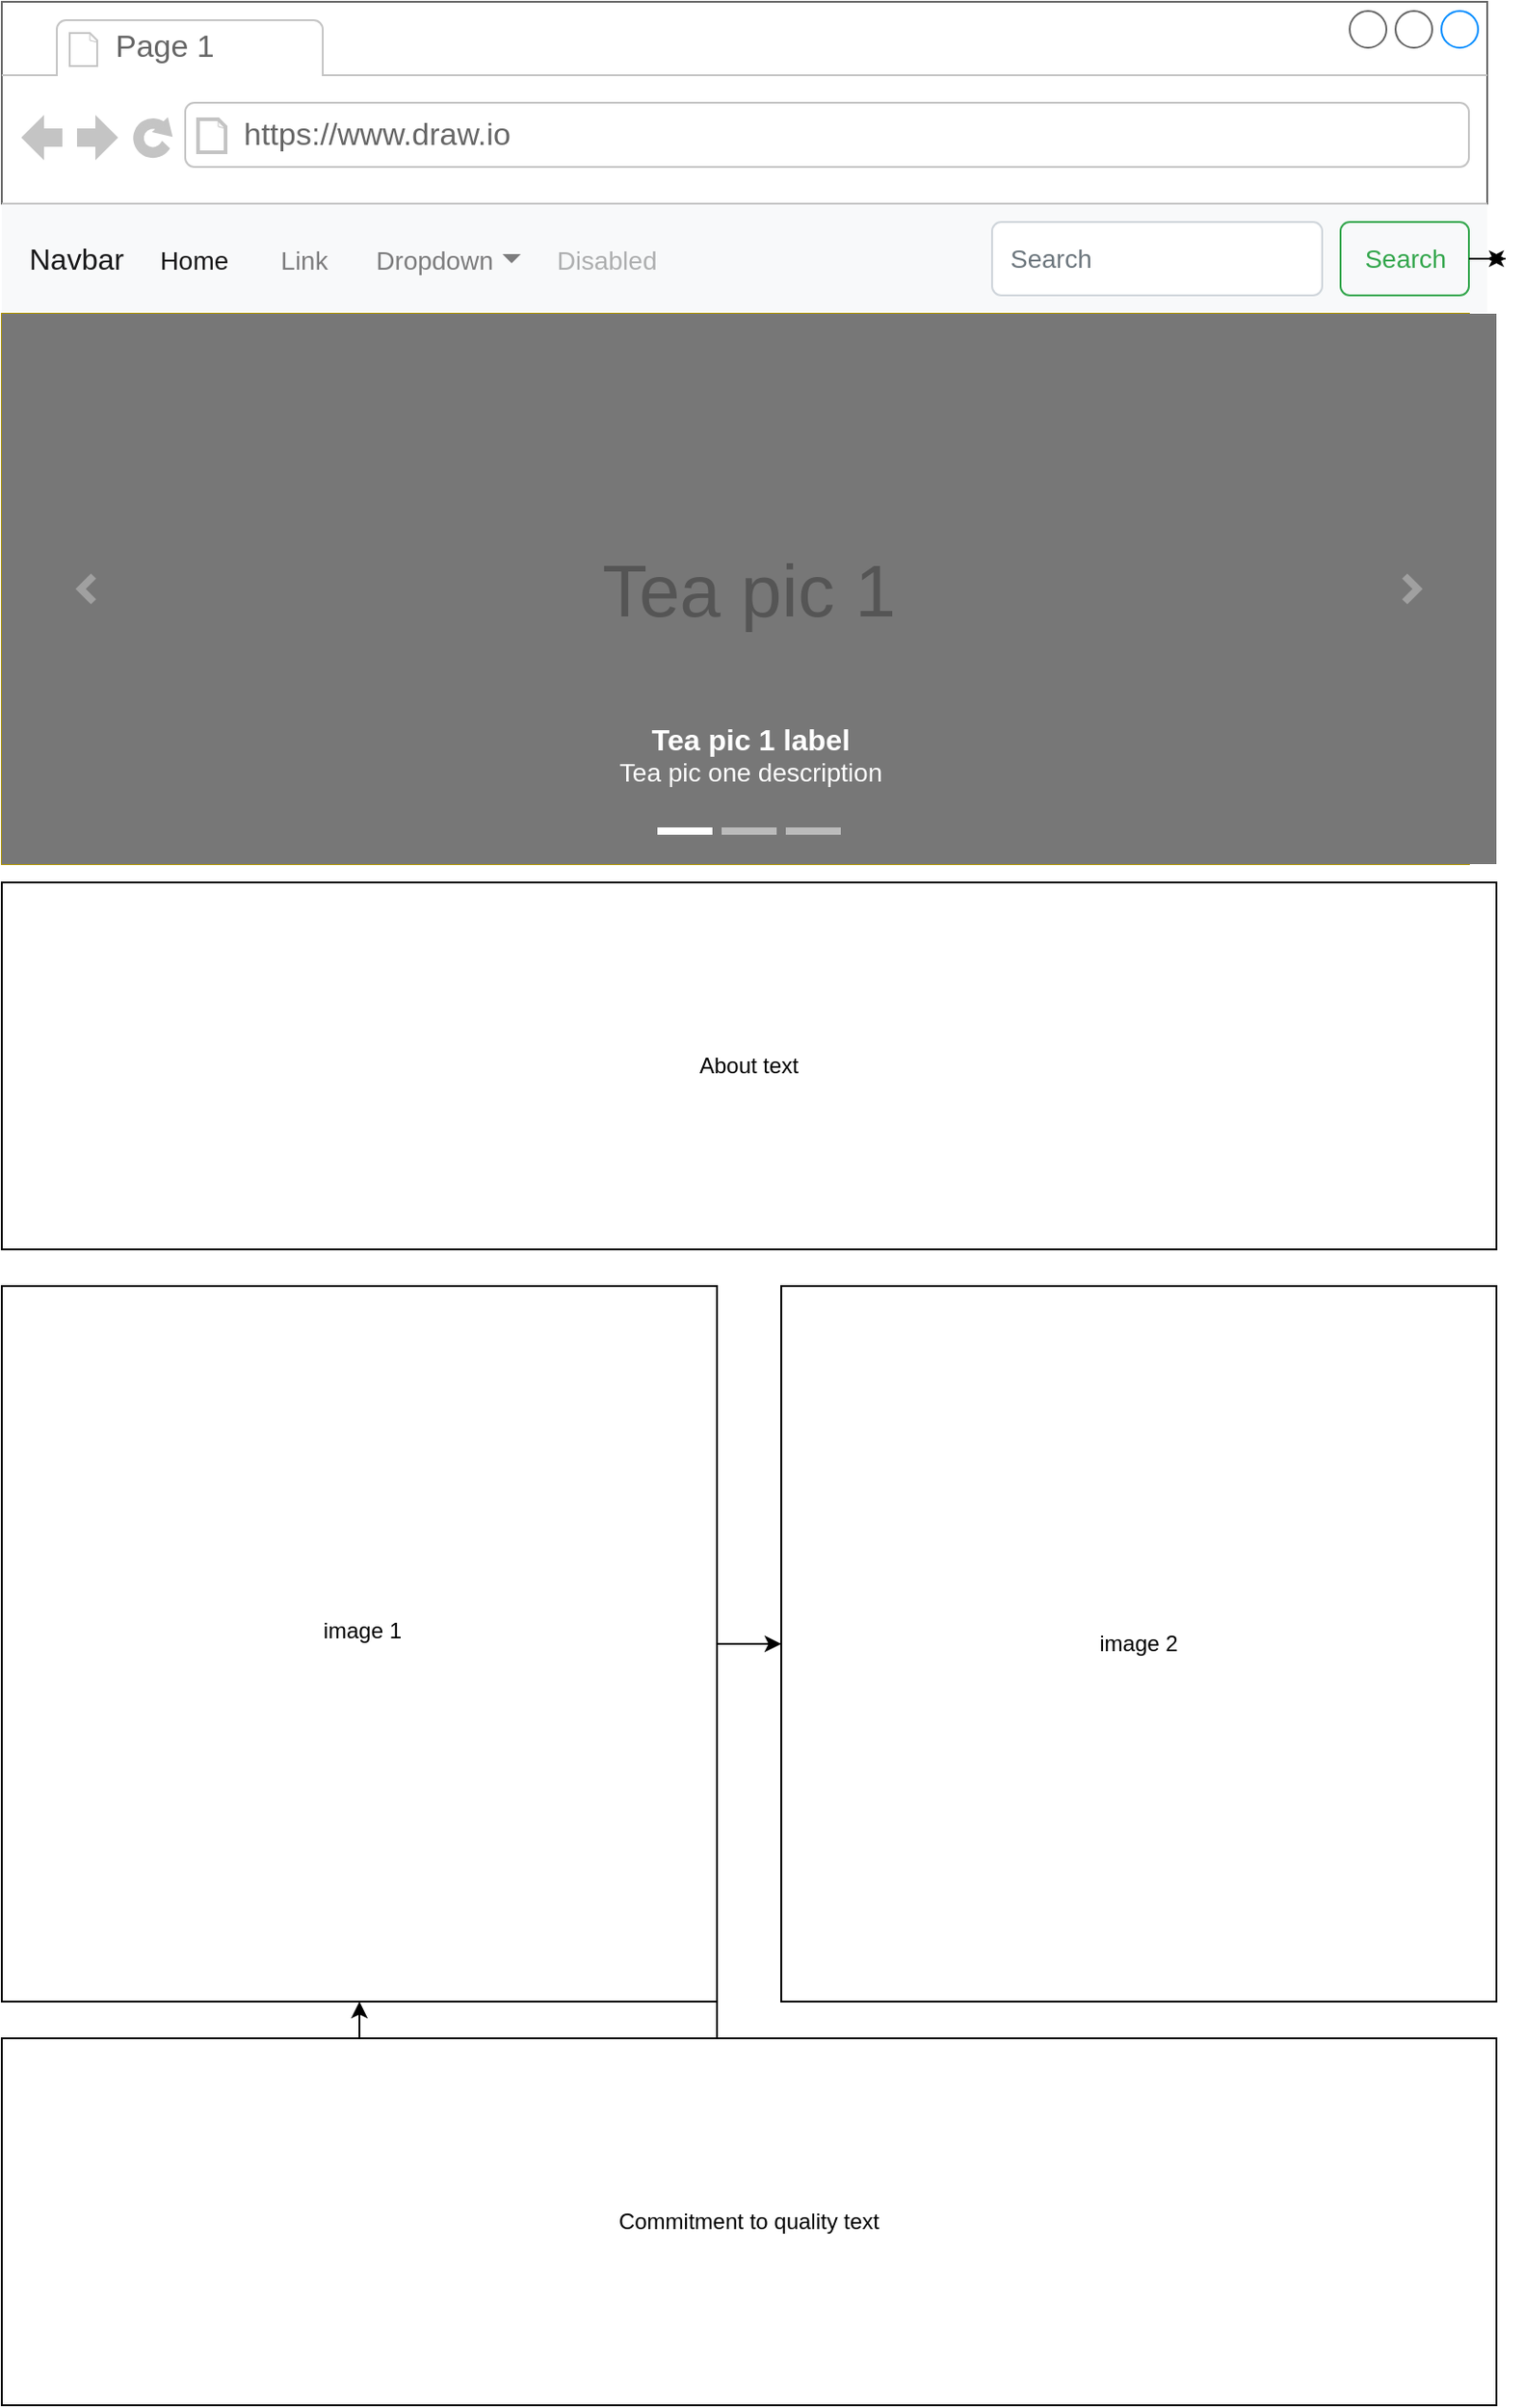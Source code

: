 <mxfile version="24.0.5" type="github">
  <diagram name="Page-1" id="IXAEWC-jDETIJdFkgewe">
    <mxGraphModel dx="1804" dy="1706" grid="1" gridSize="10" guides="1" tooltips="1" connect="1" arrows="1" fold="1" page="1" pageScale="1" pageWidth="850" pageHeight="1100" background="none" math="0" shadow="0">
      <root>
        <mxCell id="0" />
        <mxCell id="1" parent="0" />
        <mxCell id="xTq5868eYc3X1nUyhiQE-2" value="Navbar" style="html=1;shadow=0;dashed=0;fillColor=#F8F9FA;strokeColor=none;fontSize=16;fontColor=#181819;align=left;spacing=15;" vertex="1" parent="1">
          <mxGeometry x="-40" y="-60" width="810" height="60" as="geometry" />
        </mxCell>
        <mxCell id="xTq5868eYc3X1nUyhiQE-3" value="Home" style="fillColor=none;strokeColor=none;fontSize=14;fontColor=#181819;align=center;" vertex="1" parent="xTq5868eYc3X1nUyhiQE-2">
          <mxGeometry width="70" height="40" relative="1" as="geometry">
            <mxPoint x="70" y="10" as="offset" />
          </mxGeometry>
        </mxCell>
        <mxCell id="xTq5868eYc3X1nUyhiQE-4" value="Link" style="fillColor=none;strokeColor=none;fontSize=14;fontColor=#7C7C7D;align=center;" vertex="1" parent="xTq5868eYc3X1nUyhiQE-2">
          <mxGeometry width="50" height="40" relative="1" as="geometry">
            <mxPoint x="140" y="10" as="offset" />
          </mxGeometry>
        </mxCell>
        <mxCell id="xTq5868eYc3X1nUyhiQE-5" value="Dropdown" style="fillColor=none;strokeColor=none;fontSize=14;fontColor=#7C7C7D;align=right;spacingRight=20;" vertex="1" parent="xTq5868eYc3X1nUyhiQE-2">
          <mxGeometry width="100" height="40" relative="1" as="geometry">
            <mxPoint x="190" y="10" as="offset" />
          </mxGeometry>
        </mxCell>
        <mxCell id="xTq5868eYc3X1nUyhiQE-6" value="" style="shape=triangle;direction=south;fillColor=#7C7C7D;strokeColor=none;perimeter=none;" vertex="1" parent="xTq5868eYc3X1nUyhiQE-5">
          <mxGeometry x="1" y="0.5" width="10" height="5" relative="1" as="geometry">
            <mxPoint x="-17" y="-2.5" as="offset" />
          </mxGeometry>
        </mxCell>
        <mxCell id="xTq5868eYc3X1nUyhiQE-7" value="Disabled" style="fillColor=none;strokeColor=none;fontSize=14;fontColor=#ADAEAF;align=center;" vertex="1" parent="xTq5868eYc3X1nUyhiQE-2">
          <mxGeometry width="80" height="40" relative="1" as="geometry">
            <mxPoint x="290" y="10" as="offset" />
          </mxGeometry>
        </mxCell>
        <mxCell id="xTq5868eYc3X1nUyhiQE-8" value="Search" style="html=1;shadow=0;dashed=0;shape=mxgraph.bootstrap.rrect;rSize=5;fontSize=14;fontColor=#33A64C;strokeColor=#33A64C;fillColor=none;" vertex="1" parent="xTq5868eYc3X1nUyhiQE-2">
          <mxGeometry x="1" width="70" height="40" relative="1" as="geometry">
            <mxPoint x="-80" y="10" as="offset" />
          </mxGeometry>
        </mxCell>
        <mxCell id="xTq5868eYc3X1nUyhiQE-9" value="Search" style="html=1;shadow=0;dashed=0;shape=mxgraph.bootstrap.rrect;rSize=5;fontSize=14;fontColor=#6C767D;strokeColor=#CED4DA;fillColor=#ffffff;align=left;spacing=10;" vertex="1" parent="xTq5868eYc3X1nUyhiQE-2">
          <mxGeometry x="1" width="180" height="40" relative="1" as="geometry">
            <mxPoint x="-270" y="10" as="offset" />
          </mxGeometry>
        </mxCell>
        <mxCell id="xTq5868eYc3X1nUyhiQE-1" value="First slide" style="html=1;shadow=0;dashed=0;strokeWidth=1;whiteSpace=wrap;align=center;verticalAlign=middle;fontStyle=0;fontSize=40;fillColor=#e3c800;strokeColor=#B09500;fontColor=#000000;" vertex="1" parent="1">
          <mxGeometry x="-40" width="800" height="300" as="geometry" />
        </mxCell>
        <mxCell id="xTq5868eYc3X1nUyhiQE-11" value="" style="strokeWidth=1;shadow=0;dashed=0;align=center;html=1;shape=mxgraph.mockup.containers.browserWindow;rSize=0;strokeColor=#666666;strokeColor2=#008cff;strokeColor3=#c4c4c4;mainText=,;recursiveResize=0;" vertex="1" parent="1">
          <mxGeometry x="-40" y="-170" width="810" height="110" as="geometry" />
        </mxCell>
        <mxCell id="xTq5868eYc3X1nUyhiQE-12" value="Page 1" style="strokeWidth=1;shadow=0;dashed=0;align=center;html=1;shape=mxgraph.mockup.containers.anchor;fontSize=17;fontColor=#666666;align=left;whiteSpace=wrap;" vertex="1" parent="xTq5868eYc3X1nUyhiQE-11">
          <mxGeometry x="60" y="12" width="110" height="26" as="geometry" />
        </mxCell>
        <mxCell id="xTq5868eYc3X1nUyhiQE-13" value="https://www.draw.io" style="strokeWidth=1;shadow=0;dashed=0;align=center;html=1;shape=mxgraph.mockup.containers.anchor;rSize=0;fontSize=17;fontColor=#666666;align=left;" vertex="1" parent="xTq5868eYc3X1nUyhiQE-11">
          <mxGeometry x="130" y="60" width="250" height="26" as="geometry" />
        </mxCell>
        <mxCell id="xTq5868eYc3X1nUyhiQE-27" value="Tea pic 1" style="html=1;shadow=0;dashed=0;strokeColor=none;strokeWidth=1;fillColor=#777777;fontColor=#555555;whiteSpace=wrap;align=center;verticalAlign=middle;fontStyle=0;fontSize=40;" vertex="1" parent="1">
          <mxGeometry x="-40" width="815" height="300" as="geometry" />
        </mxCell>
        <mxCell id="xTq5868eYc3X1nUyhiQE-28" value="" style="html=1;verticalLabelPosition=bottom;labelBackgroundColor=#ffffff;verticalAlign=top;shadow=0;dashed=0;strokeWidth=4;shape=mxgraph.ios7.misc.more;strokeColor=#a0a0a0;" vertex="1" parent="xTq5868eYc3X1nUyhiQE-27">
          <mxGeometry x="1" y="0.5" width="7" height="14" relative="1" as="geometry">
            <mxPoint x="-50" y="-7" as="offset" />
          </mxGeometry>
        </mxCell>
        <mxCell id="xTq5868eYc3X1nUyhiQE-29" value="" style="flipH=1;html=1;verticalLabelPosition=bottom;labelBackgroundColor=#ffffff;verticalAlign=top;shadow=0;dashed=0;strokeWidth=4;shape=mxgraph.ios7.misc.more;strokeColor=#a0a0a0;" vertex="1" parent="xTq5868eYc3X1nUyhiQE-27">
          <mxGeometry y="0.5" width="7" height="14" relative="1" as="geometry">
            <mxPoint x="43" y="-7" as="offset" />
          </mxGeometry>
        </mxCell>
        <mxCell id="xTq5868eYc3X1nUyhiQE-30" value="" style="html=1;shadow=0;strokeColor=none;fillColor=#ffffff;" vertex="1" parent="xTq5868eYc3X1nUyhiQE-27">
          <mxGeometry x="0.5" y="1" width="30" height="4" relative="1" as="geometry">
            <mxPoint x="-50" y="-20" as="offset" />
          </mxGeometry>
        </mxCell>
        <mxCell id="xTq5868eYc3X1nUyhiQE-31" value="" style="html=1;shadow=0;strokeColor=none;fillColor=#BBBBBB;" vertex="1" parent="xTq5868eYc3X1nUyhiQE-27">
          <mxGeometry x="0.5" y="1" width="30" height="4" relative="1" as="geometry">
            <mxPoint x="-15" y="-20" as="offset" />
          </mxGeometry>
        </mxCell>
        <mxCell id="xTq5868eYc3X1nUyhiQE-32" value="" style="html=1;shadow=0;strokeColor=none;fillColor=#BBBBBB;" vertex="1" parent="xTq5868eYc3X1nUyhiQE-27">
          <mxGeometry x="0.5" y="1" width="30" height="4" relative="1" as="geometry">
            <mxPoint x="20" y="-20" as="offset" />
          </mxGeometry>
        </mxCell>
        <mxCell id="xTq5868eYc3X1nUyhiQE-33" value="&lt;span style=&quot;font-size: 16px;&quot;&gt;&lt;b&gt;Tea pic 1 label&lt;/b&gt;&lt;/span&gt;&lt;br style=&quot;font-size: 14px&quot;&gt;Tea pic one description" style="html=1;shadow=0;strokeColor=none;fillColor=none;resizeWidth=1;fontColor=#FFFFFF;fontSize=14;" vertex="1" parent="xTq5868eYc3X1nUyhiQE-27">
          <mxGeometry y="1" width="815" height="60" relative="1" as="geometry">
            <mxPoint y="-90" as="offset" />
          </mxGeometry>
        </mxCell>
        <mxCell id="xTq5868eYc3X1nUyhiQE-34" style="edgeStyle=orthogonalEdgeStyle;rounded=0;orthogonalLoop=1;jettySize=auto;html=1;" edge="1" parent="1" source="xTq5868eYc3X1nUyhiQE-8">
          <mxGeometry relative="1" as="geometry">
            <mxPoint x="780" y="-30" as="targetPoint" />
          </mxGeometry>
        </mxCell>
        <mxCell id="xTq5868eYc3X1nUyhiQE-35" style="edgeStyle=orthogonalEdgeStyle;rounded=0;orthogonalLoop=1;jettySize=auto;html=1;" edge="1" parent="1" source="xTq5868eYc3X1nUyhiQE-8">
          <mxGeometry relative="1" as="geometry">
            <mxPoint x="770" y="-30" as="targetPoint" />
          </mxGeometry>
        </mxCell>
        <mxCell id="xTq5868eYc3X1nUyhiQE-36" value="About text" style="rounded=0;whiteSpace=wrap;html=1;" vertex="1" parent="1">
          <mxGeometry x="-40" y="310" width="815" height="200" as="geometry" />
        </mxCell>
        <mxCell id="xTq5868eYc3X1nUyhiQE-41" style="edgeStyle=orthogonalEdgeStyle;rounded=0;orthogonalLoop=1;jettySize=auto;html=1;exitX=1;exitY=0.5;exitDx=0;exitDy=0;entryX=0;entryY=0.5;entryDx=0;entryDy=0;" edge="1" parent="1" source="xTq5868eYc3X1nUyhiQE-38" target="xTq5868eYc3X1nUyhiQE-39">
          <mxGeometry relative="1" as="geometry" />
        </mxCell>
        <mxCell id="xTq5868eYc3X1nUyhiQE-38" value="&amp;nbsp;image 1&lt;div&gt;&lt;br&gt;&lt;/div&gt;" style="whiteSpace=wrap;html=1;aspect=fixed;" vertex="1" parent="1">
          <mxGeometry x="-40" y="530" width="390" height="390" as="geometry" />
        </mxCell>
        <mxCell id="xTq5868eYc3X1nUyhiQE-39" value="image 2" style="whiteSpace=wrap;html=1;aspect=fixed;" vertex="1" parent="1">
          <mxGeometry x="385" y="530" width="390" height="390" as="geometry" />
        </mxCell>
        <mxCell id="xTq5868eYc3X1nUyhiQE-40" style="edgeStyle=orthogonalEdgeStyle;rounded=0;orthogonalLoop=1;jettySize=auto;html=1;exitX=1;exitY=1;exitDx=0;exitDy=0;" edge="1" parent="1" source="xTq5868eYc3X1nUyhiQE-38" target="xTq5868eYc3X1nUyhiQE-38">
          <mxGeometry relative="1" as="geometry" />
        </mxCell>
        <mxCell id="xTq5868eYc3X1nUyhiQE-43" value="Commitment to quality text" style="rounded=0;whiteSpace=wrap;html=1;" vertex="1" parent="1">
          <mxGeometry x="-40" y="940" width="815" height="200" as="geometry" />
        </mxCell>
      </root>
    </mxGraphModel>
  </diagram>
</mxfile>
